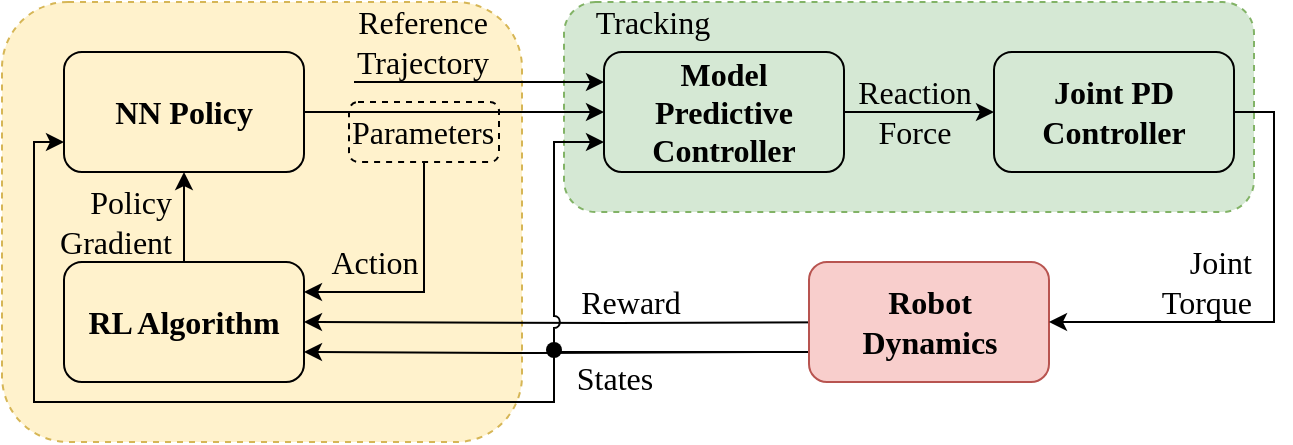 <mxfile scale="2" border="0">
    <diagram id="y3lX9eNrz7e-Z_JS-NOT" name="第 1 页">
        <mxGraphModel dx="948" dy="539" grid="1" gridSize="10" guides="1" tooltips="1" connect="1" arrows="1" fold="1" page="1" pageScale="1" pageWidth="827" pageHeight="1169" math="1" shadow="0">
            <root>
                <mxCell id="0"/>
                <mxCell id="1" parent="0"/>
                <mxCell id="TLOZ-Fmwr8OnzwcKuDfj-99" value="" style="rounded=1;whiteSpace=wrap;html=1;shadow=0;glass=0;dashed=1;sketch=0;fontFamily=Times New Roman;fontSize=16;fillColor=#fff2cc;strokeColor=#d6b656;" parent="1" vertex="1">
                    <mxGeometry x="124" y="340" width="260" height="220" as="geometry"/>
                </mxCell>
                <mxCell id="TLOZ-Fmwr8OnzwcKuDfj-39" value="" style="rounded=1;whiteSpace=wrap;html=1;fillColor=#d5e8d4;dashed=1;fontSize=16;fontFamily=Times New Roman;fontStyle=0;strokeColor=#82b366;" parent="1" vertex="1">
                    <mxGeometry x="405" y="340" width="345" height="105" as="geometry"/>
                </mxCell>
                <mxCell id="TLOZ-Fmwr8OnzwcKuDfj-21" value="" style="edgeStyle=orthogonalEdgeStyle;rounded=0;orthogonalLoop=1;jettySize=auto;html=1;fontSize=16;fontFamily=Times New Roman;fontStyle=0" parent="1" source="TLOZ-Fmwr8OnzwcKuDfj-3" target="TLOZ-Fmwr8OnzwcKuDfj-20" edge="1">
                    <mxGeometry relative="1" as="geometry"/>
                </mxCell>
                <mxCell id="TLOZ-Fmwr8OnzwcKuDfj-3" value="Model&lt;br style=&quot;font-size: 16px;&quot;&gt;Predictive&lt;br style=&quot;font-size: 16px;&quot;&gt;Controller" style="rounded=1;whiteSpace=wrap;html=1;fontSize=16;fontFamily=Times New Roman;fontStyle=1;fillColor=none;" parent="1" vertex="1">
                    <mxGeometry x="425" y="365" width="120" height="60" as="geometry"/>
                </mxCell>
                <mxCell id="TLOZ-Fmwr8OnzwcKuDfj-91" style="edgeStyle=orthogonalEdgeStyle;rounded=0;orthogonalLoop=1;jettySize=auto;html=1;exitX=0;exitY=0.5;exitDx=0;exitDy=0;entryX=1;entryY=0.5;entryDx=0;entryDy=0;fontFamily=Times New Roman;fontSize=16;startArrow=none;startFill=0;" parent="1" target="TLOZ-Fmwr8OnzwcKuDfj-27" edge="1">
                    <mxGeometry relative="1" as="geometry">
                        <mxPoint x="587.5" y="500" as="sourcePoint"/>
                    </mxGeometry>
                </mxCell>
                <mxCell id="TLOZ-Fmwr8OnzwcKuDfj-92" style="edgeStyle=orthogonalEdgeStyle;rounded=0;orthogonalLoop=1;jettySize=auto;html=1;exitX=0;exitY=0.75;exitDx=0;exitDy=0;entryX=1;entryY=0.75;entryDx=0;entryDy=0;fontFamily=Times New Roman;fontSize=16;startArrow=none;startFill=0;" parent="1" target="TLOZ-Fmwr8OnzwcKuDfj-27" edge="1">
                    <mxGeometry relative="1" as="geometry">
                        <mxPoint x="507.5" y="515" as="sourcePoint"/>
                    </mxGeometry>
                </mxCell>
                <mxCell id="TLOZ-Fmwr8OnzwcKuDfj-93" style="edgeStyle=orthogonalEdgeStyle;orthogonalLoop=1;jettySize=auto;html=1;exitX=0;exitY=0.75;exitDx=0;exitDy=0;entryX=0;entryY=0.75;entryDx=0;entryDy=0;fontFamily=Times New Roman;fontSize=16;startArrow=none;startFill=0;jumpStyle=arc;sketch=0;jumpSize=6;rounded=0;" parent="1" target="TLOZ-Fmwr8OnzwcKuDfj-3" edge="1" source="TLOZ-Fmwr8OnzwcKuDfj-4">
                    <mxGeometry relative="1" as="geometry">
                        <mxPoint x="517.5" y="515" as="sourcePoint"/>
                        <mxPoint x="415" y="410.0" as="targetPoint"/>
                        <Array as="points">
                            <mxPoint x="400" y="515"/>
                            <mxPoint x="400" y="410"/>
                        </Array>
                    </mxGeometry>
                </mxCell>
                <mxCell id="TLOZ-Fmwr8OnzwcKuDfj-96" style="edgeStyle=orthogonalEdgeStyle;rounded=0;sketch=0;jumpStyle=none;jumpSize=6;orthogonalLoop=1;jettySize=auto;html=1;fontFamily=Times New Roman;fontSize=16;startArrow=none;startFill=0;fillColor=none;entryX=0;entryY=0.75;entryDx=0;entryDy=0;exitX=0;exitY=0.75;exitDx=0;exitDy=0;" parent="1" target="TLOZ-Fmwr8OnzwcKuDfj-6" edge="1">
                    <mxGeometry relative="1" as="geometry">
                        <mxPoint x="400" y="550" as="targetPoint"/>
                        <mxPoint x="517.5" y="515" as="sourcePoint"/>
                        <Array as="points">
                            <mxPoint x="400" y="515"/>
                            <mxPoint x="400" y="540"/>
                            <mxPoint x="140" y="540"/>
                            <mxPoint x="140" y="410"/>
                        </Array>
                    </mxGeometry>
                </mxCell>
                <mxCell id="TLOZ-Fmwr8OnzwcKuDfj-4" value="Robot&lt;br&gt;Dynamics" style="rounded=1;whiteSpace=wrap;html=1;fontSize=16;fontFamily=Times New Roman;fontStyle=1;fillColor=#f8cecc;strokeColor=#b85450;" parent="1" vertex="1">
                    <mxGeometry x="527.5" y="470" width="120" height="60" as="geometry"/>
                </mxCell>
                <mxCell id="16" style="edgeStyle=none;html=1;entryX=0;entryY=0.5;entryDx=0;entryDy=0;fontFamily=Times New Roman;fontSize=16;startArrow=none;exitX=1;exitY=0.5;exitDx=0;exitDy=0;" edge="1" parent="1" source="TLOZ-Fmwr8OnzwcKuDfj-6" target="TLOZ-Fmwr8OnzwcKuDfj-3">
                    <mxGeometry relative="1" as="geometry">
                        <mxPoint x="374.0" y="395" as="sourcePoint"/>
                    </mxGeometry>
                </mxCell>
                <mxCell id="TLOZ-Fmwr8OnzwcKuDfj-6" value="NN Policy" style="rounded=1;whiteSpace=wrap;html=1;fontSize=16;fontFamily=Times New Roman;fontStyle=1;fillColor=none;" parent="1" vertex="1">
                    <mxGeometry x="155" y="365" width="120" height="60" as="geometry"/>
                </mxCell>
                <mxCell id="TLOZ-Fmwr8OnzwcKuDfj-17" value="Reaction&lt;br style=&quot;font-size: 16px;&quot;&gt;Force" style="text;html=1;align=center;verticalAlign=middle;resizable=0;points=[];autosize=1;strokeColor=none;fontSize=16;fontFamily=Times New Roman;fontStyle=0" parent="1" vertex="1">
                    <mxGeometry x="545" y="375" width="70" height="40" as="geometry"/>
                </mxCell>
                <mxCell id="TLOZ-Fmwr8OnzwcKuDfj-81" style="edgeStyle=orthogonalEdgeStyle;rounded=0;orthogonalLoop=1;jettySize=auto;html=1;exitX=1;exitY=0.5;exitDx=0;exitDy=0;entryX=1;entryY=0.5;entryDx=0;entryDy=0;fontFamily=Times New Roman;fontSize=16;startArrow=none;startFill=0;" parent="1" source="TLOZ-Fmwr8OnzwcKuDfj-20" target="TLOZ-Fmwr8OnzwcKuDfj-4" edge="1">
                    <mxGeometry relative="1" as="geometry">
                        <Array as="points">
                            <mxPoint x="760" y="395"/>
                            <mxPoint x="760" y="500"/>
                        </Array>
                    </mxGeometry>
                </mxCell>
                <mxCell id="TLOZ-Fmwr8OnzwcKuDfj-20" value="Joint PD&lt;br style=&quot;font-size: 16px&quot;&gt;Controller" style="rounded=1;whiteSpace=wrap;html=1;fontSize=16;fontFamily=Times New Roman;fontStyle=1;fillColor=none;" parent="1" vertex="1">
                    <mxGeometry x="620" y="365" width="120" height="60" as="geometry"/>
                </mxCell>
                <mxCell id="TLOZ-Fmwr8OnzwcKuDfj-23" value="Joint&lt;br style=&quot;font-size: 16px&quot;&gt;Torque" style="text;html=1;align=right;verticalAlign=middle;resizable=0;points=[];autosize=1;strokeColor=none;fontSize=16;fontFamily=Times New Roman;fontStyle=0" parent="1" vertex="1">
                    <mxGeometry x="690" y="460" width="60" height="40" as="geometry"/>
                </mxCell>
                <mxCell id="TLOZ-Fmwr8OnzwcKuDfj-28" value="" style="edgeStyle=orthogonalEdgeStyle;rounded=0;orthogonalLoop=1;jettySize=auto;html=1;startArrow=none;startFill=0;fontSize=16;fontFamily=Times New Roman;fontStyle=0" parent="1" source="TLOZ-Fmwr8OnzwcKuDfj-27" target="TLOZ-Fmwr8OnzwcKuDfj-6" edge="1">
                    <mxGeometry relative="1" as="geometry"/>
                </mxCell>
                <mxCell id="TLOZ-Fmwr8OnzwcKuDfj-27" value="RL Algorithm" style="rounded=1;whiteSpace=wrap;html=1;fontSize=16;fontFamily=Times New Roman;fontStyle=1;fillColor=none;" parent="1" vertex="1">
                    <mxGeometry x="155" y="470" width="120" height="60" as="geometry"/>
                </mxCell>
                <mxCell id="TLOZ-Fmwr8OnzwcKuDfj-40" value="Tracking" style="text;html=1;align=center;verticalAlign=middle;resizable=0;points=[];autosize=1;strokeColor=none;fontSize=16;fontFamily=Times New Roman;fontStyle=0" parent="1" vertex="1">
                    <mxGeometry x="414" y="340" width="70" height="20" as="geometry"/>
                </mxCell>
                <mxCell id="TLOZ-Fmwr8OnzwcKuDfj-45" value="Reference&lt;br&gt;Trajectory" style="text;html=1;align=center;verticalAlign=middle;resizable=0;points=[];autosize=1;strokeColor=none;fontSize=16;fontFamily=Times New Roman;fontStyle=0" parent="1" vertex="1">
                    <mxGeometry x="294" y="340" width="80" height="40" as="geometry"/>
                </mxCell>
                <mxCell id="TLOZ-Fmwr8OnzwcKuDfj-52" value="Policy&lt;br style=&quot;font-size: 16px&quot;&gt;Gradient" style="text;html=1;align=right;verticalAlign=middle;resizable=0;points=[];autosize=1;strokeColor=none;fontSize=16;fontFamily=Times New Roman;fontStyle=0" parent="1" vertex="1">
                    <mxGeometry x="140" y="430" width="70" height="40" as="geometry"/>
                </mxCell>
                <mxCell id="TLOZ-Fmwr8OnzwcKuDfj-53" value="Reward" style="text;html=1;align=center;verticalAlign=middle;resizable=0;points=[];autosize=1;strokeColor=none;fontSize=16;fontFamily=Times New Roman;fontStyle=0" parent="1" vertex="1">
                    <mxGeometry x="403" y="480" width="70" height="20" as="geometry"/>
                </mxCell>
                <mxCell id="TLOZ-Fmwr8OnzwcKuDfj-54" value="Action" style="text;html=1;align=center;verticalAlign=middle;resizable=0;points=[];autosize=1;strokeColor=none;fontSize=16;fontFamily=Times New Roman;fontStyle=0" parent="1" vertex="1">
                    <mxGeometry x="280" y="460" width="60" height="20" as="geometry"/>
                </mxCell>
                <mxCell id="TLOZ-Fmwr8OnzwcKuDfj-87" value="States" style="text;html=1;align=center;verticalAlign=middle;resizable=0;points=[];autosize=1;strokeColor=none;fontSize=16;fontFamily=Times New Roman;" parent="1" vertex="1">
                    <mxGeometry x="405" y="518" width="50" height="20" as="geometry"/>
                </mxCell>
                <mxCell id="TLOZ-Fmwr8OnzwcKuDfj-94" value="" style="ellipse;fillColor=#000000;strokeColor=none;dashed=1;fontFamily=Times New Roman;fontSize=16;aspect=fixed;" parent="1" vertex="1">
                    <mxGeometry x="396" y="510" width="8" height="8" as="geometry"/>
                </mxCell>
                <mxCell id="17" value="Parameters" style="text;html=1;align=center;verticalAlign=middle;resizable=0;points=[];autosize=1;strokeColor=none;fontSize=16;fontFamily=Times New Roman;" vertex="1" parent="1">
                    <mxGeometry x="289" y="395" width="90" height="20" as="geometry"/>
                </mxCell>
                <mxCell id="18" value="" style="endArrow=classic;html=1;fontFamily=Times New Roman;fontSize=16;entryX=0;entryY=0.25;entryDx=0;entryDy=0;" edge="1" parent="1" target="TLOZ-Fmwr8OnzwcKuDfj-3">
                    <mxGeometry width="50" height="50" relative="1" as="geometry">
                        <mxPoint x="300" y="380" as="sourcePoint"/>
                        <mxPoint x="550" y="360" as="targetPoint"/>
                    </mxGeometry>
                </mxCell>
                <mxCell id="97" style="edgeStyle=none;html=1;exitX=0.5;exitY=1;exitDx=0;exitDy=0;entryX=1;entryY=0.25;entryDx=0;entryDy=0;fontFamily=Times New Roman;fontSize=16;rounded=0;" edge="1" parent="1" source="95" target="TLOZ-Fmwr8OnzwcKuDfj-27">
                    <mxGeometry relative="1" as="geometry">
                        <mxPoint x="290" y="485" as="targetPoint"/>
                        <Array as="points">
                            <mxPoint x="335" y="485"/>
                        </Array>
                    </mxGeometry>
                </mxCell>
                <mxCell id="95" value="" style="rounded=1;whiteSpace=wrap;html=1;fontFamily=Times New Roman;fontSize=16;fillColor=none;dashed=1;" vertex="1" parent="1">
                    <mxGeometry x="297.5" y="390" width="75" height="30" as="geometry"/>
                </mxCell>
            </root>
        </mxGraphModel>
    </diagram>
</mxfile>